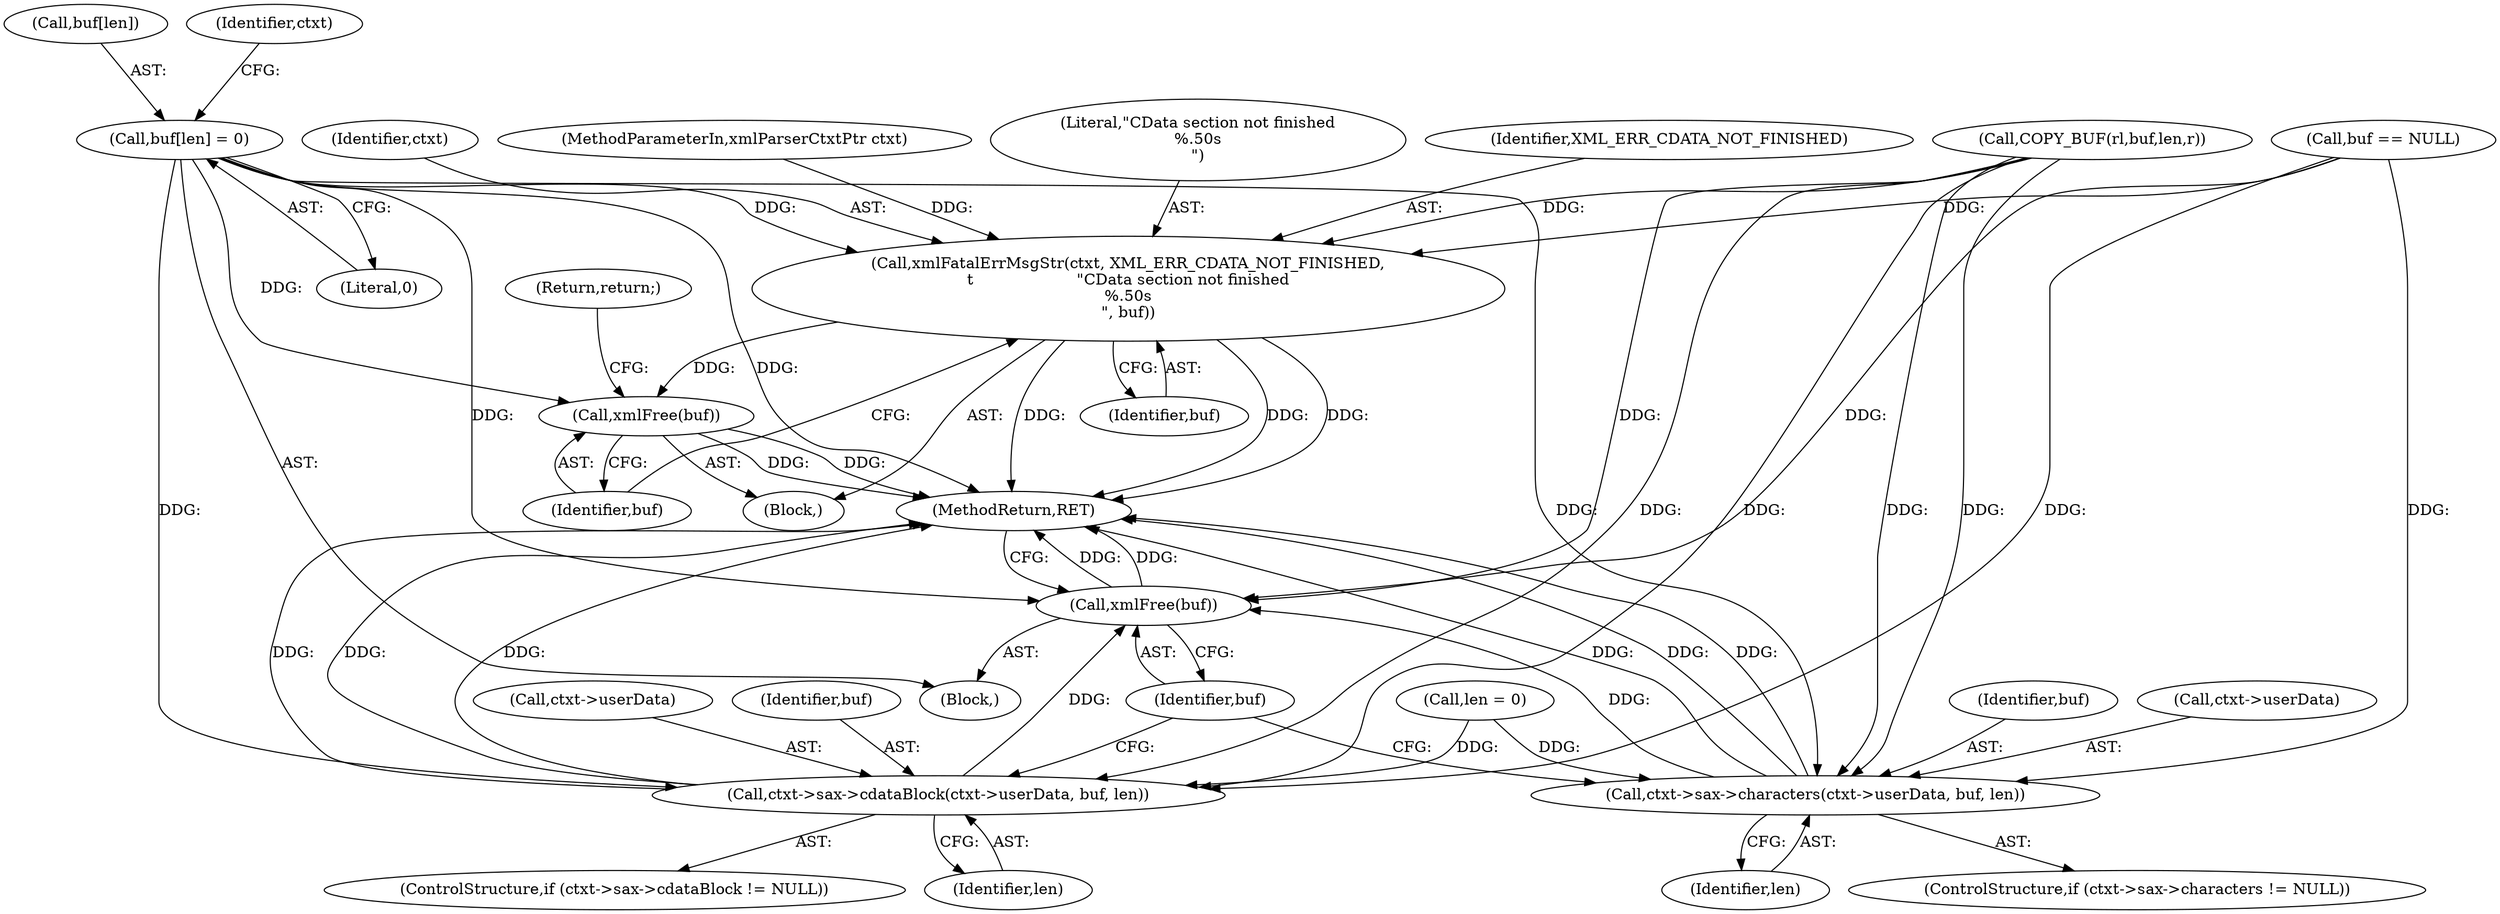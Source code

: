 digraph "0_Chrome_d0947db40187f4708c58e64cbd6013faf9eddeed_3@array" {
"1000308" [label="(Call,buf[len] = 0)"];
"1000323" [label="(Call,xmlFatalErrMsgStr(ctxt, XML_ERR_CDATA_NOT_FINISHED,\n\t                     \"CData section not finished\n%.50s\n\", buf))"];
"1000328" [label="(Call,xmlFree(buf))"];
"1000353" [label="(Call,ctxt->sax->cdataBlock(ctxt->userData, buf, len))"];
"1000374" [label="(Call,xmlFree(buf))"];
"1000368" [label="(Call,ctxt->sax->characters(ctxt->userData, buf, len))"];
"1000330" [label="(Return,return;)"];
"1000372" [label="(Identifier,buf)"];
"1000329" [label="(Identifier,buf)"];
"1000324" [label="(Identifier,ctxt)"];
"1000309" [label="(Call,buf[len])"];
"1000368" [label="(Call,ctxt->sax->characters(ctxt->userData, buf, len))"];
"1000264" [label="(Call,COPY_BUF(rl,buf,len,r))"];
"1000354" [label="(Call,ctxt->userData)"];
"1000357" [label="(Identifier,buf)"];
"1000110" [label="(Call,len = 0)"];
"1000315" [label="(Identifier,ctxt)"];
"1000327" [label="(Identifier,buf)"];
"1000369" [label="(Call,ctxt->userData)"];
"1000205" [label="(Call,buf == NULL)"];
"1000345" [label="(ControlStructure,if (ctxt->sax->cdataBlock != NULL))"];
"1000374" [label="(Call,xmlFree(buf))"];
"1000328" [label="(Call,xmlFree(buf))"];
"1000376" [label="(MethodReturn,RET)"];
"1000375" [label="(Identifier,buf)"];
"1000103" [label="(MethodParameterIn,xmlParserCtxtPtr ctxt)"];
"1000358" [label="(Identifier,len)"];
"1000323" [label="(Call,xmlFatalErrMsgStr(ctxt, XML_ERR_CDATA_NOT_FINISHED,\n\t                     \"CData section not finished\n%.50s\n\", buf))"];
"1000326" [label="(Literal,\"CData section not finished\n%.50s\n\")"];
"1000373" [label="(Identifier,len)"];
"1000312" [label="(Literal,0)"];
"1000325" [label="(Identifier,XML_ERR_CDATA_NOT_FINISHED)"];
"1000360" [label="(ControlStructure,if (ctxt->sax->characters != NULL))"];
"1000308" [label="(Call,buf[len] = 0)"];
"1000353" [label="(Call,ctxt->sax->cdataBlock(ctxt->userData, buf, len))"];
"1000322" [label="(Block,)"];
"1000104" [label="(Block,)"];
"1000308" -> "1000104"  [label="AST: "];
"1000308" -> "1000312"  [label="CFG: "];
"1000309" -> "1000308"  [label="AST: "];
"1000312" -> "1000308"  [label="AST: "];
"1000315" -> "1000308"  [label="CFG: "];
"1000308" -> "1000376"  [label="DDG: "];
"1000308" -> "1000323"  [label="DDG: "];
"1000308" -> "1000328"  [label="DDG: "];
"1000308" -> "1000353"  [label="DDG: "];
"1000308" -> "1000368"  [label="DDG: "];
"1000308" -> "1000374"  [label="DDG: "];
"1000323" -> "1000322"  [label="AST: "];
"1000323" -> "1000327"  [label="CFG: "];
"1000324" -> "1000323"  [label="AST: "];
"1000325" -> "1000323"  [label="AST: "];
"1000326" -> "1000323"  [label="AST: "];
"1000327" -> "1000323"  [label="AST: "];
"1000329" -> "1000323"  [label="CFG: "];
"1000323" -> "1000376"  [label="DDG: "];
"1000323" -> "1000376"  [label="DDG: "];
"1000323" -> "1000376"  [label="DDG: "];
"1000103" -> "1000323"  [label="DDG: "];
"1000205" -> "1000323"  [label="DDG: "];
"1000264" -> "1000323"  [label="DDG: "];
"1000323" -> "1000328"  [label="DDG: "];
"1000328" -> "1000322"  [label="AST: "];
"1000328" -> "1000329"  [label="CFG: "];
"1000329" -> "1000328"  [label="AST: "];
"1000330" -> "1000328"  [label="CFG: "];
"1000328" -> "1000376"  [label="DDG: "];
"1000328" -> "1000376"  [label="DDG: "];
"1000353" -> "1000345"  [label="AST: "];
"1000353" -> "1000358"  [label="CFG: "];
"1000354" -> "1000353"  [label="AST: "];
"1000357" -> "1000353"  [label="AST: "];
"1000358" -> "1000353"  [label="AST: "];
"1000375" -> "1000353"  [label="CFG: "];
"1000353" -> "1000376"  [label="DDG: "];
"1000353" -> "1000376"  [label="DDG: "];
"1000353" -> "1000376"  [label="DDG: "];
"1000205" -> "1000353"  [label="DDG: "];
"1000264" -> "1000353"  [label="DDG: "];
"1000264" -> "1000353"  [label="DDG: "];
"1000110" -> "1000353"  [label="DDG: "];
"1000353" -> "1000374"  [label="DDG: "];
"1000374" -> "1000104"  [label="AST: "];
"1000374" -> "1000375"  [label="CFG: "];
"1000375" -> "1000374"  [label="AST: "];
"1000376" -> "1000374"  [label="CFG: "];
"1000374" -> "1000376"  [label="DDG: "];
"1000374" -> "1000376"  [label="DDG: "];
"1000205" -> "1000374"  [label="DDG: "];
"1000264" -> "1000374"  [label="DDG: "];
"1000368" -> "1000374"  [label="DDG: "];
"1000368" -> "1000360"  [label="AST: "];
"1000368" -> "1000373"  [label="CFG: "];
"1000369" -> "1000368"  [label="AST: "];
"1000372" -> "1000368"  [label="AST: "];
"1000373" -> "1000368"  [label="AST: "];
"1000375" -> "1000368"  [label="CFG: "];
"1000368" -> "1000376"  [label="DDG: "];
"1000368" -> "1000376"  [label="DDG: "];
"1000368" -> "1000376"  [label="DDG: "];
"1000205" -> "1000368"  [label="DDG: "];
"1000264" -> "1000368"  [label="DDG: "];
"1000264" -> "1000368"  [label="DDG: "];
"1000110" -> "1000368"  [label="DDG: "];
}
